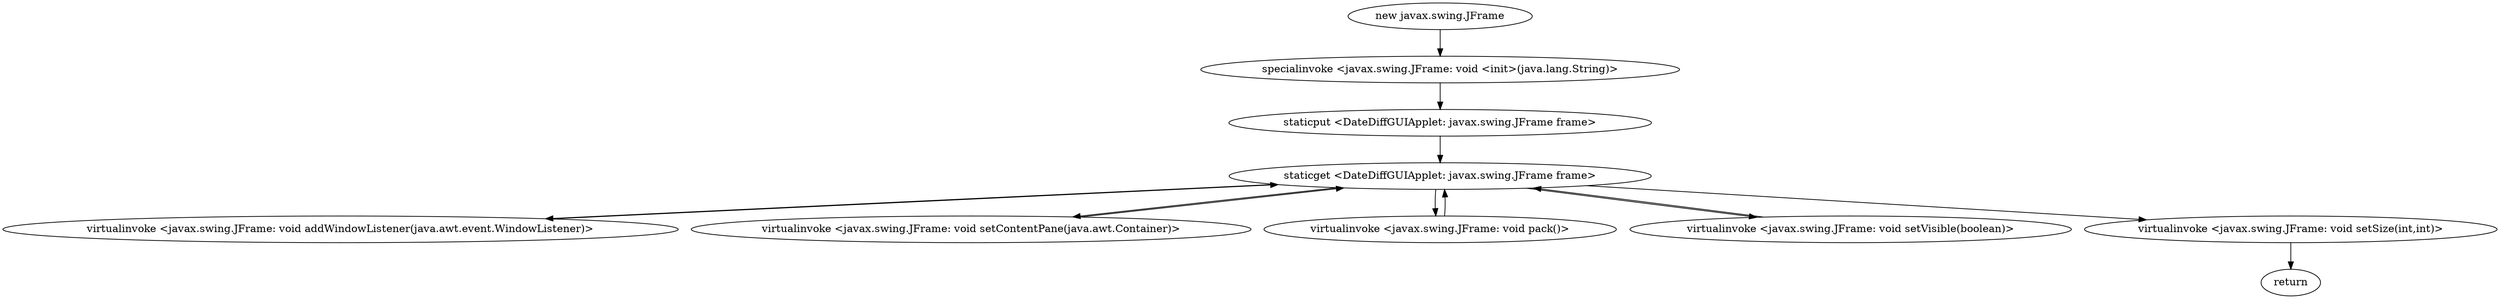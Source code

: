 digraph "" {
"new javax.swing.JFrame";
 "new javax.swing.JFrame"->"specialinvoke <javax.swing.JFrame: void <init>(java.lang.String)>";
 "specialinvoke <javax.swing.JFrame: void <init>(java.lang.String)>"->"staticput <DateDiffGUIApplet: javax.swing.JFrame frame>";
 "staticput <DateDiffGUIApplet: javax.swing.JFrame frame>"->"staticget <DateDiffGUIApplet: javax.swing.JFrame frame>";
 "staticget <DateDiffGUIApplet: javax.swing.JFrame frame>"->"virtualinvoke <javax.swing.JFrame: void addWindowListener(java.awt.event.WindowListener)>";
 "virtualinvoke <javax.swing.JFrame: void addWindowListener(java.awt.event.WindowListener)>"->"staticget <DateDiffGUIApplet: javax.swing.JFrame frame>";
 "staticget <DateDiffGUIApplet: javax.swing.JFrame frame>"->"virtualinvoke <javax.swing.JFrame: void setContentPane(java.awt.Container)>";
 "virtualinvoke <javax.swing.JFrame: void setContentPane(java.awt.Container)>"->"staticget <DateDiffGUIApplet: javax.swing.JFrame frame>";
 "staticget <DateDiffGUIApplet: javax.swing.JFrame frame>"->"virtualinvoke <javax.swing.JFrame: void pack()>";
 "virtualinvoke <javax.swing.JFrame: void pack()>"->"staticget <DateDiffGUIApplet: javax.swing.JFrame frame>";
 "staticget <DateDiffGUIApplet: javax.swing.JFrame frame>"->"virtualinvoke <javax.swing.JFrame: void setVisible(boolean)>";
 "virtualinvoke <javax.swing.JFrame: void setVisible(boolean)>"->"staticget <DateDiffGUIApplet: javax.swing.JFrame frame>";
 "staticget <DateDiffGUIApplet: javax.swing.JFrame frame>"->"virtualinvoke <javax.swing.JFrame: void setSize(int,int)>";
 "virtualinvoke <javax.swing.JFrame: void setSize(int,int)>"->"return";
}
